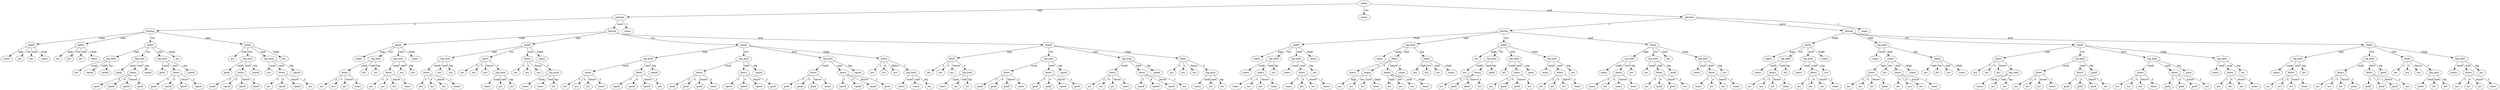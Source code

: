 digraph DecisionTree {
graph [ordering="out"];
  0 [label="safety"];
  0 -> 1 [label=" high"];
  1 [label="persons"];
  1 -> 2 [label=" 4"];
  2 [label="buying"];
  2 -> 3 [label=" vhigh"];
  3 [label="maint"];
  3 -> 4 [label=" high"];
  4 [label="unacc"];
  3 -> 5 [label=" low"];
  5 [label="acc"];
  3 -> 6 [label=" med"];
  6 [label="acc"];
  3 -> 7 [label=" vhigh"];
  7 [label="unacc"];
  2 -> 8 [label=" high"];
  8 [label="maint"];
  8 -> 9 [label=" high"];
  9 [label="acc"];
  8 -> 10 [label=" low"];
  10 [label="acc"];
  8 -> 11 [label=" med"];
  11 [label="acc"];
  8 -> 12 [label=" vhigh"];
  12 [label="unacc"];
  2 -> 13 [label=" low"];
  13 [label="maint"];
  13 -> 14 [label=" high"];
  14 [label="lug_boot"];
  14 -> 15 [label=" small"];
  15 [label="acc"];
  14 -> 16 [label=" med"];
  16 [label="vgood"];
  14 -> 17 [label=" big"];
  17 [label="vgood"];
  13 -> 18 [label=" low"];
  18 [label="lug_boot"];
  18 -> 19 [label=" small"];
  19 [label="good"];
  18 -> 20 [label=" med"];
  20 [label="doors"];
  20 -> 21 [label=" 3"];
  21 [label="good"];
  20 -> 22 [label=" 4"];
  22 [label="vgood"];
  20 -> 23 [label=" 5more"];
  23 [label="vgood"];
  20 -> 24 [label=" 2"];
  24 [label="good"];
  18 -> 25 [label=" big"];
  25 [label="vgood"];
  13 -> 26 [label=" med"];
  26 [label="lug_boot"];
  26 -> 27 [label=" small"];
  27 [label="good"];
  26 -> 28 [label=" med"];
  28 [label="doors"];
  28 -> 29 [label=" 3"];
  29 [label="good"];
  28 -> 30 [label=" 4"];
  30 [label="vgood"];
  28 -> 31 [label=" 5more"];
  31 [label="vgood"];
  28 -> 32 [label=" 2"];
  32 [label="vgood"];
  26 -> 33 [label=" big"];
  33 [label="vgood"];
  13 -> 34 [label=" vhigh"];
  34 [label="acc"];
  2 -> 35 [label=" med"];
  35 [label="maint"];
  35 -> 36 [label=" high"];
  36 [label="acc"];
  35 -> 37 [label=" low"];
  37 [label="lug_boot"];
  37 -> 38 [label=" small"];
  38 [label="good"];
  37 -> 39 [label=" med"];
  39 [label="doors"];
  39 -> 40 [label=" 3"];
  40 [label="good"];
  39 -> 41 [label=" 4"];
  41 [label="vgood"];
  39 -> 42 [label=" 5more"];
  42 [label="vgood"];
  39 -> 43 [label=" 2"];
  43 [label="good"];
  37 -> 44 [label=" big"];
  44 [label="vgood"];
  35 -> 45 [label=" med"];
  45 [label="lug_boot"];
  45 -> 46 [label=" small"];
  46 [label="acc"];
  45 -> 47 [label=" med"];
  47 [label="doors"];
  47 -> 48 [label=" 3"];
  48 [label="acc"];
  47 -> 49 [label=" 4"];
  49 [label="vgood"];
  47 -> 50 [label=" 5more"];
  50 [label="vgood"];
  47 -> 51 [label=" 2"];
  51 [label="acc"];
  45 -> 52 [label=" big"];
  52 [label="vgood"];
  35 -> 53 [label=" vhigh"];
  53 [label="acc"];
  1 -> 54 [label=" more"];
  54 [label="buying"];
  54 -> 55 [label=" vhigh"];
  55 [label="maint"];
  55 -> 56 [label=" high"];
  56 [label="unacc"];
  55 -> 57 [label=" low"];
  57 [label="lug_boot"];
  57 -> 58 [label=" small"];
  58 [label="doors"];
  58 -> 59 [label=" 3"];
  59 [label="acc"];
  58 -> 60 [label=" 4"];
  60 [label="acc"];
  58 -> 61 [label=" 5more"];
  61 [label="acc"];
  58 -> 62 [label=" 2"];
  62 [label="unacc"];
  57 -> 63 [label=" med"];
  63 [label="acc"];
  57 -> 64 [label=" big"];
  64 [label="acc"];
  55 -> 65 [label=" med"];
  65 [label="lug_boot"];
  65 -> 66 [label=" small"];
  66 [label="doors"];
  66 -> 67 [label=" 3"];
  67 [label="acc"];
  66 -> 68 [label=" 4"];
  68 [label="acc"];
  66 -> 69 [label=" 5more"];
  69 [label="acc"];
  66 -> 70 [label=" 2"];
  70 [label="unacc"];
  65 -> 71 [label=" med"];
  71 [label="acc"];
  65 -> 72 [label=" big"];
  72 [label="acc"];
  55 -> 73 [label=" vhigh"];
  73 [label="unacc"];
  54 -> 74 [label=" high"];
  74 [label="maint"];
  74 -> 75 [label=" high"];
  75 [label="lug_boot"];
  75 -> 76 [label=" small"];
  76 [label="doors"];
  76 -> 77 [label=" 3"];
  77 [label="acc"];
  76 -> 78 [label=" 4"];
  78 [label="acc"];
  76 -> 79 [label=" 5more"];
  79 [label="acc"];
  76 -> 80 [label=" 2"];
  80 [label="unacc"];
  75 -> 81 [label=" med"];
  81 [label="acc"];
  75 -> 82 [label=" big"];
  82 [label="acc"];
  74 -> 83 [label=" low"];
  83 [label="doors"];
  83 -> 84 [label=" 3"];
  84 [label="acc"];
  83 -> 85 [label=" 4"];
  85 [label="acc"];
  83 -> 86 [label=" 5more"];
  86 [label="acc"];
  83 -> 87 [label=" 2"];
  87 [label="lug_boot"];
  87 -> 88 [label=" small"];
  88 [label="unacc"];
  87 -> 89 [label=" med"];
  89 [label="acc"];
  87 -> 90 [label=" big"];
  90 [label="acc"];
  74 -> 91 [label=" med"];
  91 [label="doors"];
  91 -> 92 [label=" 3"];
  92 [label="acc"];
  91 -> 93 [label=" 4"];
  93 [label="acc"];
  91 -> 94 [label=" 5more"];
  94 [label="acc"];
  91 -> 95 [label=" 2"];
  95 [label="lug_boot"];
  95 -> 96 [label=" small"];
  96 [label="unacc"];
  95 -> 97 [label=" med"];
  97 [label="unacc"];
  95 -> 98 [label=" big"];
  98 [label="acc"];
  74 -> 99 [label=" vhigh"];
  99 [label="unacc"];
  54 -> 100 [label=" low"];
  100 [label="maint"];
  100 -> 101 [label=" high"];
  101 [label="lug_boot"];
  101 -> 102 [label=" small"];
  102 [label="doors"];
  102 -> 103 [label=" 3"];
  103 [label="acc"];
  102 -> 104 [label=" 4"];
  104 [label="acc"];
  102 -> 105 [label=" 5more"];
  105 [label="acc"];
  102 -> 106 [label=" 2"];
  106 [label="unacc"];
  101 -> 107 [label=" med"];
  107 [label="doors"];
  107 -> 108 [label=" 3"];
  108 [label="vgood"];
  107 -> 109 [label=" 4"];
  109 [label="vgood"];
  107 -> 110 [label=" 5more"];
  110 [label="vgood"];
  107 -> 111 [label=" 2"];
  111 [label="acc"];
  101 -> 112 [label=" big"];
  112 [label="vgood"];
  100 -> 113 [label=" low"];
  113 [label="lug_boot"];
  113 -> 114 [label=" small"];
  114 [label="doors"];
  114 -> 115 [label=" 3"];
  115 [label="good"];
  114 -> 116 [label=" 4"];
  116 [label="good"];
  114 -> 117 [label=" 5more"];
  117 [label="good"];
  114 -> 118 [label=" 2"];
  118 [label="unacc"];
  113 -> 119 [label=" med"];
  119 [label="doors"];
  119 -> 120 [label=" 3"];
  120 [label="vgood"];
  119 -> 121 [label=" 4"];
  121 [label="vgood"];
  119 -> 122 [label=" 5more"];
  122 [label="vgood"];
  119 -> 123 [label=" 2"];
  123 [label="good"];
  113 -> 124 [label=" big"];
  124 [label="vgood"];
  100 -> 125 [label=" med"];
  125 [label="lug_boot"];
  125 -> 126 [label=" small"];
  126 [label="doors"];
  126 -> 127 [label=" 3"];
  127 [label="good"];
  126 -> 128 [label=" 4"];
  128 [label="good"];
  126 -> 129 [label=" 5more"];
  129 [label="good"];
  126 -> 130 [label=" 2"];
  130 [label="unacc"];
  125 -> 131 [label=" med"];
  131 [label="doors"];
  131 -> 132 [label=" 3"];
  132 [label="vgood"];
  131 -> 133 [label=" 4"];
  133 [label="vgood"];
  131 -> 134 [label=" 5more"];
  134 [label="vgood"];
  131 -> 135 [label=" 2"];
  135 [label="good"];
  125 -> 136 [label=" big"];
  136 [label="vgood"];
  100 -> 137 [label=" vhigh"];
  137 [label="doors"];
  137 -> 138 [label=" 3"];
  138 [label="acc"];
  137 -> 139 [label=" 4"];
  139 [label="acc"];
  137 -> 140 [label=" 5more"];
  140 [label="acc"];
  137 -> 141 [label=" 2"];
  141 [label="lug_boot"];
  141 -> 142 [label=" small"];
  142 [label="unacc"];
  141 -> 143 [label=" med"];
  143 [label="unacc"];
  141 -> 144 [label=" big"];
  144 [label="acc"];
  54 -> 145 [label=" med"];
  145 [label="maint"];
  145 -> 146 [label=" high"];
  146 [label="doors"];
  146 -> 147 [label=" 3"];
  147 [label="acc"];
  146 -> 148 [label=" 4"];
  148 [label="acc"];
  146 -> 149 [label=" 5more"];
  149 [label="acc"];
  146 -> 150 [label=" 2"];
  150 [label="lug_boot"];
  150 -> 151 [label=" small"];
  151 [label="unacc"];
  150 -> 152 [label=" med"];
  152 [label="acc"];
  150 -> 153 [label=" big"];
  153 [label="acc"];
  145 -> 154 [label=" low"];
  154 [label="lug_boot"];
  154 -> 155 [label=" small"];
  155 [label="doors"];
  155 -> 156 [label=" 3"];
  156 [label="good"];
  155 -> 157 [label=" 4"];
  157 [label="good"];
  155 -> 158 [label=" 5more"];
  158 [label="good"];
  155 -> 159 [label=" 2"];
  159 [label="unacc"];
  154 -> 160 [label=" med"];
  160 [label="doors"];
  160 -> 161 [label=" 3"];
  161 [label="good"];
  160 -> 162 [label=" 4"];
  162 [label="good"];
  160 -> 163 [label=" 5more"];
  163 [label="vgood"];
  160 -> 164 [label=" 2"];
  164 [label="good"];
  154 -> 165 [label=" big"];
  165 [label="vgood"];
  145 -> 166 [label=" med"];
  166 [label="lug_boot"];
  166 -> 167 [label=" small"];
  167 [label="doors"];
  167 -> 168 [label=" 3"];
  168 [label="acc"];
  167 -> 169 [label=" 4"];
  169 [label="acc"];
  167 -> 170 [label=" 5more"];
  170 [label="acc"];
  167 -> 171 [label=" 2"];
  171 [label="unacc"];
  166 -> 172 [label=" med"];
  172 [label="doors"];
  172 -> 173 [label=" 3"];
  173 [label="vgood"];
  172 -> 174 [label=" 4"];
  174 [label="vgood"];
  172 -> 175 [label=" 5more"];
  175 [label="vgood"];
  172 -> 176 [label=" 2"];
  176 [label="acc"];
  166 -> 177 [label=" big"];
  177 [label="vgood"];
  145 -> 178 [label=" vhigh"];
  178 [label="doors"];
  178 -> 179 [label=" 3"];
  179 [label="acc"];
  178 -> 180 [label=" 4"];
  180 [label="acc"];
  178 -> 181 [label=" 5more"];
  181 [label="acc"];
  178 -> 182 [label=" 2"];
  182 [label="lug_boot"];
  182 -> 183 [label=" small"];
  183 [label="unacc"];
  182 -> 184 [label=" med"];
  184 [label="acc"];
  182 -> 185 [label=" big"];
  185 [label="acc"];
  1 -> 186 [label=" 2"];
  186 [label="unacc"];
  0 -> 187 [label=" low"];
  187 [label="unacc"];
  0 -> 188 [label=" med"];
  188 [label="persons"];
  188 -> 189 [label=" 4"];
  189 [label="buying"];
  189 -> 190 [label=" vhigh"];
  190 [label="maint"];
  190 -> 191 [label=" high"];
  191 [label="unacc"];
  190 -> 192 [label=" low"];
  192 [label="lug_boot"];
  192 -> 193 [label=" small"];
  193 [label="unacc"];
  192 -> 194 [label=" med"];
  194 [label="doors"];
  194 -> 195 [label=" 3"];
  195 [label="unacc"];
  194 -> 196 [label=" 4"];
  196 [label="acc"];
  194 -> 197 [label=" 5more"];
  197 [label="acc"];
  194 -> 198 [label=" 2"];
  198 [label="unacc"];
  192 -> 199 [label=" big"];
  199 [label="acc"];
  190 -> 200 [label=" med"];
  200 [label="lug_boot"];
  200 -> 201 [label=" small"];
  201 [label="unacc"];
  200 -> 202 [label=" med"];
  202 [label="doors"];
  202 -> 203 [label=" 3"];
  203 [label="unacc"];
  202 -> 204 [label=" 4"];
  204 [label="acc"];
  202 -> 205 [label=" 5more"];
  205 [label="acc"];
  202 -> 206 [label=" 2"];
  206 [label="unacc"];
  200 -> 207 [label=" big"];
  207 [label="acc"];
  190 -> 208 [label=" vhigh"];
  208 [label="unacc"];
  189 -> 209 [label=" high"];
  209 [label="lug_boot"];
  209 -> 210 [label=" small"];
  210 [label="unacc"];
  209 -> 211 [label=" med"];
  211 [label="doors"];
  211 -> 212 [label=" 3"];
  212 [label="unacc"];
  211 -> 213 [label=" 4"];
  213 [label="maint"];
  213 -> 214 [label=" high"];
  214 [label="acc"];
  213 -> 215 [label=" low"];
  215 [label="acc"];
  213 -> 216 [label=" med"];
  216 [label="acc"];
  213 -> 217 [label=" vhigh"];
  217 [label="unacc"];
  211 -> 218 [label=" 5more"];
  218 [label="maint"];
  218 -> 219 [label=" high"];
  219 [label="acc"];
  218 -> 220 [label=" low"];
  220 [label="acc"];
  218 -> 221 [label=" med"];
  221 [label="acc"];
  218 -> 222 [label=" vhigh"];
  222 [label="unacc"];
  211 -> 223 [label=" 2"];
  223 [label="unacc"];
  209 -> 224 [label=" big"];
  224 [label="maint"];
  224 -> 225 [label=" high"];
  225 [label="acc"];
  224 -> 226 [label=" low"];
  226 [label="acc"];
  224 -> 227 [label=" med"];
  227 [label="acc"];
  224 -> 228 [label=" vhigh"];
  228 [label="unacc"];
  189 -> 229 [label=" low"];
  229 [label="maint"];
  229 -> 230 [label=" high"];
  230 [label="acc"];
  229 -> 231 [label=" low"];
  231 [label="lug_boot"];
  231 -> 232 [label=" small"];
  232 [label="acc"];
  231 -> 233 [label=" med"];
  233 [label="doors"];
  233 -> 234 [label=" 3"];
  234 [label="acc"];
  233 -> 235 [label=" 4"];
  235 [label="good"];
  233 -> 236 [label=" 5more"];
  236 [label="good"];
  233 -> 237 [label=" 2"];
  237 [label="acc"];
  231 -> 238 [label=" big"];
  238 [label="good"];
  229 -> 239 [label=" med"];
  239 [label="lug_boot"];
  239 -> 240 [label=" small"];
  240 [label="acc"];
  239 -> 241 [label=" med"];
  241 [label="doors"];
  241 -> 242 [label=" 3"];
  242 [label="acc"];
  241 -> 243 [label=" 4"];
  243 [label="good"];
  241 -> 244 [label=" 5more"];
  244 [label="good"];
  241 -> 245 [label=" 2"];
  245 [label="acc"];
  239 -> 246 [label=" big"];
  246 [label="good"];
  229 -> 247 [label=" vhigh"];
  247 [label="lug_boot"];
  247 -> 248 [label=" small"];
  248 [label="unacc"];
  247 -> 249 [label=" med"];
  249 [label="doors"];
  249 -> 250 [label=" 3"];
  250 [label="acc"];
  249 -> 251 [label=" 4"];
  251 [label="acc"];
  249 -> 252 [label=" 5more"];
  252 [label="acc"];
  249 -> 253 [label=" 2"];
  253 [label="unacc"];
  247 -> 254 [label=" big"];
  254 [label="acc"];
  189 -> 255 [label=" med"];
  255 [label="maint"];
  255 -> 256 [label=" high"];
  256 [label="lug_boot"];
  256 -> 257 [label=" small"];
  257 [label="unacc"];
  256 -> 258 [label=" med"];
  258 [label="doors"];
  258 -> 259 [label=" 3"];
  259 [label="unacc"];
  258 -> 260 [label=" 4"];
  260 [label="acc"];
  258 -> 261 [label=" 5more"];
  261 [label="unacc"];
  258 -> 262 [label=" 2"];
  262 [label="unacc"];
  256 -> 263 [label=" big"];
  263 [label="acc"];
  255 -> 264 [label=" low"];
  264 [label="lug_boot"];
  264 -> 265 [label=" small"];
  265 [label="acc"];
  264 -> 266 [label=" med"];
  266 [label="doors"];
  266 -> 267 [label=" 3"];
  267 [label="acc"];
  266 -> 268 [label=" 4"];
  268 [label="good"];
  266 -> 269 [label=" 5more"];
  269 [label="good"];
  266 -> 270 [label=" 2"];
  270 [label="acc"];
  264 -> 271 [label=" big"];
  271 [label="good"];
  255 -> 272 [label=" med"];
  272 [label="acc"];
  255 -> 273 [label=" vhigh"];
  273 [label="lug_boot"];
  273 -> 274 [label=" small"];
  274 [label="unacc"];
  273 -> 275 [label=" med"];
  275 [label="doors"];
  275 -> 276 [label=" 3"];
  276 [label="unacc"];
  275 -> 277 [label=" 4"];
  277 [label="acc"];
  275 -> 278 [label=" 5more"];
  278 [label="acc"];
  275 -> 279 [label=" 2"];
  279 [label="unacc"];
  273 -> 280 [label=" big"];
  280 [label="acc"];
  188 -> 281 [label=" more"];
  281 [label="buying"];
  281 -> 282 [label=" vhigh"];
  282 [label="maint"];
  282 -> 283 [label=" high"];
  283 [label="unacc"];
  282 -> 284 [label=" low"];
  284 [label="lug_boot"];
  284 -> 285 [label=" small"];
  285 [label="unacc"];
  284 -> 286 [label=" med"];
  286 [label="doors"];
  286 -> 287 [label=" 3"];
  287 [label="acc"];
  286 -> 288 [label=" 4"];
  288 [label="acc"];
  286 -> 289 [label=" 5more"];
  289 [label="acc"];
  286 -> 290 [label=" 2"];
  290 [label="unacc"];
  284 -> 291 [label=" big"];
  291 [label="acc"];
  282 -> 292 [label=" med"];
  292 [label="lug_boot"];
  292 -> 293 [label=" small"];
  293 [label="unacc"];
  292 -> 294 [label=" med"];
  294 [label="doors"];
  294 -> 295 [label=" 3"];
  295 [label="acc"];
  294 -> 296 [label=" 4"];
  296 [label="acc"];
  294 -> 297 [label=" 5more"];
  297 [label="acc"];
  294 -> 298 [label=" 2"];
  298 [label="unacc"];
  292 -> 299 [label=" big"];
  299 [label="acc"];
  282 -> 300 [label=" vhigh"];
  300 [label="unacc"];
  281 -> 301 [label=" high"];
  301 [label="lug_boot"];
  301 -> 302 [label=" small"];
  302 [label="unacc"];
  301 -> 303 [label=" med"];
  303 [label="maint"];
  303 -> 304 [label=" high"];
  304 [label="doors"];
  304 -> 305 [label=" 3"];
  305 [label="acc"];
  304 -> 306 [label=" 4"];
  306 [label="acc"];
  304 -> 307 [label=" 5more"];
  307 [label="acc"];
  304 -> 308 [label=" 2"];
  308 [label="unacc"];
  303 -> 309 [label=" low"];
  309 [label="acc"];
  303 -> 310 [label=" med"];
  310 [label="doors"];
  310 -> 311 [label=" 3"];
  311 [label="acc"];
  310 -> 312 [label=" 4"];
  312 [label="acc"];
  310 -> 313 [label=" 5more"];
  313 [label="acc"];
  310 -> 314 [label=" 2"];
  314 [label="unacc"];
  303 -> 315 [label=" vhigh"];
  315 [label="unacc"];
  301 -> 316 [label=" big"];
  316 [label="maint"];
  316 -> 317 [label=" high"];
  317 [label="acc"];
  316 -> 318 [label=" low"];
  318 [label="acc"];
  316 -> 319 [label=" med"];
  319 [label="acc"];
  316 -> 320 [label=" vhigh"];
  320 [label="unacc"];
  281 -> 321 [label=" low"];
  321 [label="maint"];
  321 -> 322 [label=" high"];
  322 [label="doors"];
  322 -> 323 [label=" 3"];
  323 [label="acc"];
  322 -> 324 [label=" 4"];
  324 [label="acc"];
  322 -> 325 [label=" 5more"];
  325 [label="acc"];
  322 -> 326 [label=" 2"];
  326 [label="lug_boot"];
  326 -> 327 [label=" small"];
  327 [label="unacc"];
  326 -> 328 [label=" med"];
  328 [label="acc"];
  326 -> 329 [label=" big"];
  329 [label="acc"];
  321 -> 330 [label=" low"];
  330 [label="lug_boot"];
  330 -> 331 [label=" small"];
  331 [label="doors"];
  331 -> 332 [label=" 3"];
  332 [label="acc"];
  331 -> 333 [label=" 4"];
  333 [label="acc"];
  331 -> 334 [label=" 5more"];
  334 [label="acc"];
  331 -> 335 [label=" 2"];
  335 [label="unacc"];
  330 -> 336 [label=" med"];
  336 [label="doors"];
  336 -> 337 [label=" 3"];
  337 [label="good"];
  336 -> 338 [label=" 4"];
  338 [label="good"];
  336 -> 339 [label=" 5more"];
  339 [label="good"];
  336 -> 340 [label=" 2"];
  340 [label="acc"];
  330 -> 341 [label=" big"];
  341 [label="good"];
  321 -> 342 [label=" med"];
  342 [label="lug_boot"];
  342 -> 343 [label=" small"];
  343 [label="doors"];
  343 -> 344 [label=" 3"];
  344 [label="acc"];
  343 -> 345 [label=" 4"];
  345 [label="acc"];
  343 -> 346 [label=" 5more"];
  346 [label="acc"];
  343 -> 347 [label=" 2"];
  347 [label="unacc"];
  342 -> 348 [label=" med"];
  348 [label="doors"];
  348 -> 349 [label=" 3"];
  349 [label="good"];
  348 -> 350 [label=" 4"];
  350 [label="good"];
  348 -> 351 [label=" 5more"];
  351 [label="good"];
  348 -> 352 [label=" 2"];
  352 [label="acc"];
  342 -> 353 [label=" big"];
  353 [label="good"];
  321 -> 354 [label=" vhigh"];
  354 [label="lug_boot"];
  354 -> 355 [label=" small"];
  355 [label="unacc"];
  354 -> 356 [label=" med"];
  356 [label="doors"];
  356 -> 357 [label=" 3"];
  357 [label="acc"];
  356 -> 358 [label=" 4"];
  358 [label="acc"];
  356 -> 359 [label=" 5more"];
  359 [label="acc"];
  356 -> 360 [label=" 2"];
  360 [label="unacc"];
  354 -> 361 [label=" big"];
  361 [label="acc"];
  281 -> 362 [label=" med"];
  362 [label="maint"];
  362 -> 363 [label=" high"];
  363 [label="lug_boot"];
  363 -> 364 [label=" small"];
  364 [label="unacc"];
  363 -> 365 [label=" med"];
  365 [label="doors"];
  365 -> 366 [label=" 3"];
  366 [label="acc"];
  365 -> 367 [label=" 4"];
  367 [label="acc"];
  365 -> 368 [label=" 5more"];
  368 [label="acc"];
  365 -> 369 [label=" 2"];
  369 [label="unacc"];
  363 -> 370 [label=" big"];
  370 [label="acc"];
  362 -> 371 [label=" low"];
  371 [label="lug_boot"];
  371 -> 372 [label=" small"];
  372 [label="doors"];
  372 -> 373 [label=" 3"];
  373 [label="acc"];
  372 -> 374 [label=" 4"];
  374 [label="acc"];
  372 -> 375 [label=" 5more"];
  375 [label="acc"];
  372 -> 376 [label=" 2"];
  376 [label="unacc"];
  371 -> 377 [label=" med"];
  377 [label="doors"];
  377 -> 378 [label=" 3"];
  378 [label="good"];
  377 -> 379 [label=" 4"];
  379 [label="good"];
  377 -> 380 [label=" 5more"];
  380 [label="good"];
  377 -> 381 [label=" 2"];
  381 [label="acc"];
  371 -> 382 [label=" big"];
  382 [label="good"];
  362 -> 383 [label=" med"];
  383 [label="doors"];
  383 -> 384 [label=" 3"];
  384 [label="acc"];
  383 -> 385 [label=" 4"];
  385 [label="acc"];
  383 -> 386 [label=" 5more"];
  386 [label="acc"];
  383 -> 387 [label=" 2"];
  387 [label="lug_boot"];
  387 -> 388 [label=" small"];
  388 [label="unacc"];
  387 -> 389 [label=" med"];
  389 [label="acc"];
  387 -> 390 [label=" big"];
  390 [label="acc"];
  362 -> 391 [label=" vhigh"];
  391 [label="lug_boot"];
  391 -> 392 [label=" small"];
  392 [label="unacc"];
  391 -> 393 [label=" med"];
  393 [label="doors"];
  393 -> 394 [label=" 3"];
  394 [label="acc"];
  393 -> 395 [label=" 4"];
  395 [label="acc"];
  393 -> 396 [label=" 5more"];
  396 [label="acc"];
  393 -> 397 [label=" 2"];
  397 [label="unacc"];
  391 -> 398 [label=" big"];
  398 [label="acc"];
  188 -> 399 [label=" 2"];
  399 [label="unacc"];
}

